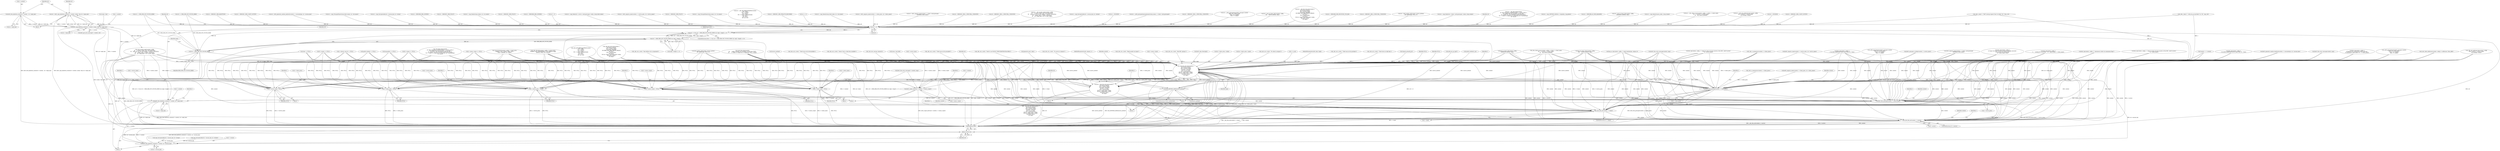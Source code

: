 digraph "0_heimdal_1a6a6e462dc2ac6111f9e02c6852ddec4849b887@API" {
"1000887" [label="(Call,ret = krb5_copy_keyblock_contents(r->context, &ckey->key, &r->reply_key))"];
"1000889" [label="(Call,krb5_copy_keyblock_contents(r->context, &ckey->key, &r->reply_key))"];
"1000879" [label="(Call,krb5_free_keyblock_contents(r->context,  &r->reply_key))"];
"1002491" [label="(Call,ret != 0)"];
"1002490" [label="(Call,ret != 0 && ret != HDB_ERR_NOT_FOUND_HERE && reply->length == 0)"];
"1002495" [label="(Call,ret != HDB_ERR_NOT_FOUND_HERE)"];
"1002494" [label="(Call,ret != HDB_ERR_NOT_FOUND_HERE && reply->length == 0)"];
"1002506" [label="(Call,_kdc_fast_mk_error(context, r,\n \t\t\t\t &error_method,\n \t\t\t\t r->armor_crypto,\n \t\t\t\t &req->req_body,\n \t\t\t\t ret, r->e_text,\n \t\t\t\t r->server_princ,\n\t\t\t\t &r->client_princ->name,\n\t\t\t\t &r->client_princ->realm,\n \t\t\t\t NULL, NULL,\n \t\t\t\t reply))"];
"1002504" [label="(Call,ret = _kdc_fast_mk_error(context, r,\n \t\t\t\t &error_method,\n \t\t\t\t r->armor_crypto,\n \t\t\t\t &req->req_body,\n \t\t\t\t ret, r->e_text,\n \t\t\t\t r->server_princ,\n\t\t\t\t &r->client_princ->name,\n\t\t\t\t &r->client_princ->realm,\n \t\t\t\t NULL, NULL,\n \t\t\t\t reply))"];
"1002686" [label="(Return,return ret;)"];
"1002563" [label="(Call,free_METHOD_DATA(&error_method))"];
"1002582" [label="(Call,krb5_free_principal(context, r->client_princ))"];
"1002611" [label="(Call,krb5_free_principal(context, r->server_princ))"];
"1002639" [label="(Call,_kdc_free_ent(context, r->client))"];
"1002648" [label="(Call,_kdc_free_ent(context, r->server))"];
"1002587" [label="(Call,r->client_princ = NULL)"];
"1002601" [label="(Call,r->client_name = NULL)"];
"1002616" [label="(Call,r->server_princ = NULL)"];
"1002630" [label="(Call,r->server_name = NULL)"];
"1002658" [label="(Call,krb5_crypto_destroy(r->context, r->armor_crypto))"];
"1002670" [label="(Call,krb5_free_keyblock_contents(r->context, &r->reply_key))"];
"1002678" [label="(Call,krb5_free_keyblock_contents(r->context, &r->session_key))"];
"1002665" [label="(Call,r->armor_crypto = NULL)"];
"1002601" [label="(Call,r->client_name = NULL)"];
"1000883" [label="(Call,&r->reply_key)"];
"1002509" [label="(Call,&error_method)"];
"1002591" [label="(Identifier,NULL)"];
"1000778" [label="(Call,ret = krb5_padata_add(context, &error_method,\n\t\t\t\t  pat[n].type, NULL, 0))"];
"1002589" [label="(Identifier,r)"];
"1001187" [label="(Call,_kdc_set_e_text(r, \"Ticket may not be forwardable\"))"];
"1002491" [label="(Call,ret != 0)"];
"1000889" [label="(Call,krb5_copy_keyblock_contents(r->context, &ckey->key, &r->reply_key))"];
"1001028" [label="(Call,ret = copy_Realm(&r->client->entry.principal->realm, &rep.crealm))"];
"1000902" [label="(Identifier,ret)"];
"1002492" [label="(Identifier,ret)"];
"1000572" [label="(Call,ret = _kdc_find_etype(context,\n\t\t\t  krb5_principal_is_krbtgt(context, r->server_princ) ?\n\t\t\t  config->tgt_use_strongest_session_key :\n\t\t\t  config->svc_use_strongest_session_key, FALSE,\n\t\t\t  r->client, b->etype.val, b->etype.len, &r->sessionetype,\n\t\t\t  NULL))"];
"1002490" [label="(Call,ret != 0 && ret != HDB_ERR_NOT_FOUND_HERE && reply->length == 0)"];
"1000879" [label="(Call,krb5_free_keyblock_contents(r->context,  &r->reply_key))"];
"1000258" [label="(Call,krb5_unparse_name(context, r->server_princ, &r->server_name))"];
"1002274" [label="(Call,ret = copy_METHOD_DATA(&r->outpadata, rep.padata))"];
"1002687" [label="(Identifier,ret)"];
"1001295" [label="(Call,ret = KRB5KRB_AP_ERR_BADADDR)"];
"1000875" [label="(Call,_kdc_set_e_text(r, \"Doesn't have a client key available\"))"];
"1002506" [label="(Call,_kdc_fast_mk_error(context, r,\n \t\t\t\t &error_method,\n \t\t\t\t r->armor_crypto,\n \t\t\t\t &req->req_body,\n \t\t\t\t ret, r->e_text,\n \t\t\t\t r->server_princ,\n\t\t\t\t &r->client_princ->name,\n\t\t\t\t &r->client_princ->realm,\n \t\t\t\t NULL, NULL,\n \t\t\t\t reply))"];
"1000192" [label="(Call,_kdc_fast_unwrap_request(r))"];
"1000239" [label="(Call,_krb5_principalname2krb5_principal (context,\n\t\t\t\t\t\t  &r->server_princ,\n\t\t\t\t\t\t  *(b->sname),\n\t\t\t\t\t\t  b->realm))"];
"1002620" [label="(Identifier,NULL)"];
"1002667" [label="(Identifier,r)"];
"1000880" [label="(Call,r->context)"];
"1002541" [label="(Identifier,ret)"];
"1000831" [label="(Call,ret = get_pa_etype_info(context, config,\n\t\t\t\t\t&error_method, ckey))"];
"1000427" [label="(Call,krb5_unparse_name(context, r->client->entry.principal,\n\t\t\t\t&fixed_client_name))"];
"1002514" [label="(Call,&req->req_body)"];
"1002639" [label="(Call,_kdc_free_ent(context, r->client))"];
"1001018" [label="(Call,ret = copy_Realm(&anon_realm, &rep.crealm))"];
"1002630" [label="(Call,r->server_name = NULL)"];
"1000610" [label="(Call,kdc_log(context, config, 0,\n\t\t\"Client (%s) from %s has no common enctypes with KDC \"\n\t\t\"to use for the session key\",\n\t\tr->client_name, from))"];
"1002669" [label="(Identifier,NULL)"];
"1000920" [label="(Call,ret = _kdc_check_access(context, config, r->client, r->client_name,\n\t\t\t    r->server, r->server_name,\n\t\t\t    req, &error_method))"];
"1000943" [label="(Call,ret = _kdc_get_preferred_key(context, config,\n\t\t\t\t r->server, r->server_name,\n\t\t\t\t &setype, &skey))"];
"1001708" [label="(Call,ret = ENOMEM)"];
"1002594" [label="(Identifier,r)"];
"1002637" [label="(Identifier,r)"];
"1002494" [label="(Call,ret != HDB_ERR_NOT_FOUND_HERE && reply->length == 0)"];
"1002646" [label="(Identifier,r)"];
"1000455" [label="(Call,_kdc_fast_mk_error(context, r,\n\t\t\t\t &error_method,\n\t\t\t\t r->armor_crypto,\n\t\t\t\t &req->req_body,\n\t\t\t\t KRB5_KDC_ERR_WRONG_REALM,\n\t\t\t\t NULL,\n\t\t\t\t r->server_princ,\n\t\t\t\t NULL,\n\t\t\t\t &r->client->entry.principal->realm,\n\t\t\t\t NULL, NULL,\n\t\t\t\t reply))"];
"1000515" [label="(Call,_kdc_db_fetch(context, config, r->server_princ,\n\t\t\tHDB_F_GET_SERVER|HDB_F_GET_KRBTGT | flags,\n\t\t\tNULL, NULL, &r->server))"];
"1002522" [label="(Call,r->server_princ)"];
"1002498" [label="(Call,reply->length == 0)"];
"1000872" [label="(Call,ret = KRB5KDC_ERR_CLIENT_NOTYET)"];
"1000833" [label="(Call,get_pa_etype_info(context, config,\n\t\t\t\t\t&error_method, ckey))"];
"1001231" [label="(Call,_kdc_set_e_text(r, \"Ticket may not be proxiable\"))"];
"1002582" [label="(Call,krb5_free_principal(context, r->client_princ))"];
"1002640" [label="(Identifier,context)"];
"1000990" [label="(Call,ret = KRB5KDC_ERR_BADOPTION)"];
"1002518" [label="(Identifier,ret)"];
"1000868" [label="(Call,ckey == NULL)"];
"1000893" [label="(Call,&ckey->key)"];
"1000922" [label="(Call,_kdc_check_access(context, config, r->client, r->client_name,\n\t\t\t    r->server, r->server_name,\n\t\t\t    req, &error_method))"];
"1002216" [label="(Call,ret = KRB5KDC_ERR_CLIENT_NOTYET)"];
"1001698" [label="(Call,r->ek.last_req.val == NULL)"];
"1000344" [label="(Call,_kdc_is_anonymous(context, r->client_princ))"];
"1000863" [label="(Call,_kdc_set_e_text(r, \"Need to use PA-ENC-TIMESTAMP/PA-PK-AS-REQ\"))"];
"1000844" [label="(Call,get_pa_etype_info2(context, config,\n\t\t\t\t     &error_method, ckey))"];
"1002292" [label="(Call,generate_pac(r, skey))"];
"1002190" [label="(Call,ret = krb5_generate_random_keyblock(context, r->sessionetype, &r->session_key))"];
"1002139" [label="(Call,ret = copy_PrincipalName(&rep.ticket.sname, &r->ek.sname))"];
"1002610" [label="(Block,)"];
"1002563" [label="(Call,free_METHOD_DATA(&error_method))"];
"1002220" [label="(Call,ret = copy_EncryptionKey(&r->session_key, &r->et.key))"];
"1000312" [label="(Call,krb5_unparse_name(context, r->client_princ, &r->client_name))"];
"1000284" [label="(Call,ret = KRB5KRB_ERR_GENERIC)"];
"1001234" [label="(Call,ret = KRB5KDC_ERR_POLICY)"];
"1002605" [label="(Identifier,NULL)"];
"1000945" [label="(Call,_kdc_get_preferred_key(context, config,\n\t\t\t\t r->server, r->server_name,\n\t\t\t\t &setype, &skey))"];
"1002665" [label="(Call,r->armor_crypto = NULL)"];
"1001315" [label="(Call,ret = copy_Realm(&rep.crealm, &r->et.crealm))"];
"1002344" [label="(Call,log_as_req(context, config, r->reply_key.keytype, setype, b))"];
"1000232" [label="(Call,_kdc_set_e_text(r, \"No server in request\"))"];
"1002635" [label="(ControlStructure,if (r->client))"];
"1001190" [label="(Call,ret = KRB5KDC_ERR_POLICY)"];
"1002616" [label="(Call,r->server_princ = NULL)"];
"1000745" [label="(Block,)"];
"1000229" [label="(Call,ret = KRB5KRB_ERR_GENERIC)"];
"1000652" [label="(Call,pat[n].validate == NULL)"];
"1001008" [label="(Call,_kdc_is_anonymous(context, r->client_princ))"];
"1000711" [label="(Call,ret != 0)"];
"1002659" [label="(Call,r->context)"];
"1001072" [label="(Call,ret = copy_Realm(&r->server->entry.principal->realm, &rep.ticket.realm))"];
"1000324" [label="(Call,kdc_log(context, config, 0,\n\t\t\"AS-REQ malformed client name from %s\", from))"];
"1002192" [label="(Call,krb5_generate_random_keyblock(context, r->sessionetype, &r->session_key))"];
"1000126" [label="(MethodParameterIn,kdc_request_t r)"];
"1002507" [label="(Identifier,context)"];
"1002671" [label="(Call,r->context)"];
"1000662" [label="(Call,r->armor_crypto == NULL)"];
"1002222" [label="(Call,copy_EncryptionKey(&r->session_key, &r->et.key))"];
"1002670" [label="(Call,krb5_free_keyblock_contents(r->context, &r->reply_key))"];
"1000256" [label="(Call,ret = krb5_unparse_name(context, r->server_princ, &r->server_name))"];
"1002543" [label="(JumpTarget,out2:)"];
"1002596" [label="(Block,)"];
"1002634" [label="(Identifier,NULL)"];
"1002583" [label="(Identifier,context)"];
"1001278" [label="(Call,ret = KRB5KDC_ERR_POLICY)"];
"1002631" [label="(Call,r->server_name)"];
"1002238" [label="(Call,copy_EncryptionKey(&r->session_key, &r->ek.key))"];
"1001299" [label="(Call,ret = copy_PrincipalName(&rep.cname, &r->et.cname))"];
"1002482" [label="(Call,_kdc_set_e_text(r, \"Reply packet too large\"))"];
"1002319" [label="(Call,ret = _kdc_add_KRB5SignedPath(context,\n\t\t\t\t  config,\n\t\t\t\t  r->server,\n\t\t\t\t  setype,\n\t\t\t\t  r->client->entry.principal,\n\t\t\t\t  NULL,\n\t\t\t\t  NULL,\n\t\t\t\t  &r->et))"];
"1002625" [label="(Block,)"];
"1000565" [label="(Call,krb5_free_error_message(context, msg))"];
"1002511" [label="(Call,r->armor_crypto)"];
"1000993" [label="(Call,_kdc_set_e_text(r, \"Bad KDC options\"))"];
"1002608" [label="(Identifier,r)"];
"1000537" [label="(Call,kdc_log(context, config, 5, \"target %s does not have secrets at this KDC, need to proxy\",\n\t\tr->server_name))"];
"1000860" [label="(Call,ret = KRB5KDC_ERR_PREAUTH_REQUIRED)"];
"1002584" [label="(Call,r->client_princ)"];
"1002680" [label="(Identifier,r)"];
"1002564" [label="(Call,&error_method)"];
"1002617" [label="(Call,r->server_princ)"];
"1000253" [label="(Call,ret == 0)"];
"1002581" [label="(Block,)"];
"1000270" [label="(Call,kdc_log(context, config, 0,\n\t\t\"AS-REQ malformed server name from %s\", from))"];
"1000888" [label="(Identifier,ret)"];
"1000223" [label="(Call,b->sname == NULL)"];
"1002405" [label="(Call,krb5_free_error_message(r->context, msg))"];
"1002504" [label="(Call,ret = _kdc_fast_mk_error(context, r,\n \t\t\t\t &error_method,\n \t\t\t\t r->armor_crypto,\n \t\t\t\t &req->req_body,\n \t\t\t\t ret, r->e_text,\n \t\t\t\t r->server_princ,\n\t\t\t\t &r->client_princ->name,\n\t\t\t\t &r->client_princ->realm,\n \t\t\t\t NULL, NULL,\n \t\t\t\t reply))"];
"1002477" [label="(Call,krb5_data_free(reply))"];
"1000383" [label="(Call,_kdc_db_fetch(context, config, r->client_princ,\n\t\t\tHDB_F_GET_CLIENT | flags, NULL,\n\t\t\t&r->clientdb, &r->client))"];
"1002531" [label="(Call,&r->client_princ->realm)"];
"1002121" [label="(Call,ret = copy_Realm(&rep.ticket.realm, &r->ek.srealm))"];
"1002321" [label="(Call,_kdc_add_KRB5SignedPath(context,\n\t\t\t\t  config,\n\t\t\t\t  r->server,\n\t\t\t\t  setype,\n\t\t\t\t  r->client->entry.principal,\n\t\t\t\t  NULL,\n\t\t\t\t  NULL,\n\t\t\t\t  &r->et))"];
"1000310" [label="(Call,ret = krb5_unparse_name(context, r->client_princ, &r->client_name))"];
"1000577" [label="(Call,krb5_principal_is_krbtgt(context, r->server_princ))"];
"1000197" [label="(Call,_kdc_r_log(r, 0, \"FAST unwrap request from %s failed: %d\", from, ret))"];
"1000425" [label="(Call,ret = krb5_unparse_name(context, r->client->entry.principal,\n\t\t\t\t&fixed_client_name))"];
"1002505" [label="(Identifier,ret)"];
"1002525" [label="(Call,&r->client_princ->name)"];
"1000287" [label="(Call,_kdc_set_e_text(r, \"No client in request\"))"];
"1002519" [label="(Call,r->e_text)"];
"1000780" [label="(Call,krb5_padata_add(context, &error_method,\n\t\t\t\t  pat[n].type, NULL, 0))"];
"1002394" [label="(Call,krb5_get_error_message(r->context, ret))"];
"1000509" [label="(Call,ret = KRB5KDC_ERR_C_PRINCIPAL_UNKNOWN)"];
"1000360" [label="(Call,ret = KRB5KDC_ERR_C_PRINCIPAL_UNKNOWN)"];
"1000127" [label="(MethodParameterIn,krb5_data *reply)"];
"1000796" [label="(Call,_kdc_find_etype(context,\n\t\t\t      config->preauth_use_strongest_session_key, TRUE,\n\t\t\t      r->client, b->etype.val, b->etype.len, NULL, &ckey))"];
"1002496" [label="(Identifier,ret)"];
"1000506" [label="(Call,krb5_free_error_message(context, msg))"];
"1002650" [label="(Call,r->server)"];
"1002657" [label="(Block,)"];
"1001275" [label="(Call,_kdc_set_e_text(r, \"Ticket may not be postdate\"))"];
"1002644" [label="(ControlStructure,if (r->server))"];
"1002618" [label="(Identifier,r)"];
"1000533" [label="(Call,ret == HDB_ERR_NOT_FOUND_HERE)"];
"1002213" [label="(Call,_kdc_set_e_text(r, \"Client have no reply key\"))"];
"1002411" [label="(Call,ret = _kdc_encode_reply(context, config,\n\t\t\t    r->armor_crypto, req->req_body.nonce,\n\t\t\t    &rep, &r->et, &r->ek, setype, r->server->entry.kvno,\n\t\t\t    &skey->key, r->client->entry.kvno,\n\t\t\t    &r->reply_key, 0, &r->e_text, reply))"];
"1000369" [label="(Call,kdc_log(context, config, 0,\n\t\t\"Request for a anonymous ticket with non \"\n\t\t\"anonymous client name: %s\", r->client_name))"];
"1000294" [label="(Call,_krb5_principalname2krb5_principal (context,\n\t\t\t\t\t\t  &r->client_princ,\n\t\t\t\t\t\t  *(b->cname),\n\t\t\t\t\t\t  b->realm))"];
"1002495" [label="(Call,ret != HDB_ERR_NOT_FOUND_HERE)"];
"1002613" [label="(Call,r->server_princ)"];
"1000855" [label="(Call,require_preauth_p(r))"];
"1002538" [label="(Identifier,NULL)"];
"1002236" [label="(Call,ret = copy_EncryptionKey(&r->session_key, &r->ek.key))"];
"1002641" [label="(Call,r->client)"];
"1002658" [label="(Call,krb5_crypto_destroy(r->context, r->armor_crypto))"];
"1002682" [label="(Call,&r->session_key)"];
"1002270" [label="(Call,ret = ENOMEM)"];
"1002503" [label="(Block,)"];
"1001284" [label="(Call,_kdc_check_addresses(context, config, b->addresses, from_addr))"];
"1001048" [label="(Call,ret = _krb5_principal2principalname(&rep.cname, r->client->entry.principal))"];
"1002399" [label="(Call,_kdc_r_log(r, 0, \"add_enc_pa_rep failed: %s: %d\", msg, ret))"];
"1002539" [label="(Identifier,reply)"];
"1002674" [label="(Call,&r->reply_key)"];
"1002587" [label="(Call,r->client_princ = NULL)"];
"1002500" [label="(Identifier,reply)"];
"1002602" [label="(Call,r->client_name)"];
"1002537" [label="(Identifier,NULL)"];
"1000675" [label="(Call,kdc_log(context, config, 5,\n\t\t    \"Looking for %s pa-data -- %s\", pat[n].name, r->client_name))"];
"1002559" [label="(ControlStructure,if (error_method.len))"];
"1002489" [label="(ControlStructure,if(ret != 0 && ret != HDB_ERR_NOT_FOUND_HERE && reply->length == 0))"];
"1002493" [label="(Literal,0)"];
"1000355" [label="(Call,kdc_log(context, config, 0, \"Anonymous ticket w/o anonymous flag\"))"];
"1002648" [label="(Call,_kdc_free_ent(context, r->server))"];
"1000377" [label="(Call,ret = KRB5KDC_ERR_C_PRINCIPAL_UNKNOWN)"];
"1000406" [label="(Call,kdc_log(context, config, 5, \"client %s does not have secrets at this KDC, need to proxy\",\n\t\tr->client_name))"];
"1000131" [label="(Block,)"];
"1000133" [label="(Call,context = r->context)"];
"1002497" [label="(Identifier,HDB_ERR_NOT_FOUND_HERE)"];
"1002666" [label="(Call,r->armor_crypto)"];
"1002588" [label="(Call,r->client_princ)"];
"1002662" [label="(Call,r->armor_crypto)"];
"1002413" [label="(Call,_kdc_encode_reply(context, config,\n\t\t\t    r->armor_crypto, req->req_body.nonce,\n\t\t\t    &rep, &r->et, &r->ek, setype, r->server->entry.kvno,\n\t\t\t    &skey->key, r->client->entry.kvno,\n\t\t\t    &r->reply_key, 0, &r->e_text, reply))"];
"1000574" [label="(Call,_kdc_find_etype(context,\n\t\t\t  krb5_principal_is_krbtgt(context, r->server_princ) ?\n\t\t\t  config->tgt_use_strongest_session_key :\n\t\t\t  config->svc_use_strongest_session_key, FALSE,\n\t\t\t  r->client, b->etype.val, b->etype.len, &r->sessionetype,\n\t\t\t  NULL))"];
"1002686" [label="(Return,return ret;)"];
"1000292" [label="(Call,ret = _krb5_principalname2krb5_principal (context,\n\t\t\t\t\t\t  &r->client_princ,\n\t\t\t\t\t\t  *(b->cname),\n\t\t\t\t\t\t  b->realm))"];
"1002569" [label="(Identifier,r)"];
"1000897" [label="(Call,&r->reply_key)"];
"1002678" [label="(Call,krb5_free_keyblock_contents(r->context, &r->session_key))"];
"1002623" [label="(Identifier,r)"];
"1002611" [label="(Call,krb5_free_principal(context, r->server_princ))"];
"1002649" [label="(Identifier,context)"];
"1002386" [label="(Call,add_enc_pa_rep(r))"];
"1000707" [label="(Call,pat[n].validate(r, pa))"];
"1000842" [label="(Call,ret = get_pa_etype_info2(context, config,\n\t\t\t\t     &error_method, ckey))"];
"1000453" [label="(Call,ret = _kdc_fast_mk_error(context, r,\n\t\t\t\t &error_method,\n\t\t\t\t r->armor_crypto,\n\t\t\t\t &req->req_body,\n\t\t\t\t KRB5_KDC_ERR_WRONG_REALM,\n\t\t\t\t NULL,\n\t\t\t\t r->server_princ,\n\t\t\t\t NULL,\n\t\t\t\t &r->client->entry.principal->realm,\n\t\t\t\t NULL, NULL,\n\t\t\t\t reply))"];
"1002508" [label="(Identifier,r)"];
"1002679" [label="(Call,r->context)"];
"1002688" [label="(MethodReturn,RET)"];
"1000278" [label="(Call,b->cname == NULL)"];
"1000890" [label="(Call,r->context)"];
"1002479" [label="(Call,ret = KRB5KRB_ERR_RESPONSE_TOO_BIG)"];
"1001292" [label="(Call,_kdc_set_e_text(r, \"Bad address list in requested\"))"];
"1002655" [label="(Identifier,r)"];
"1000402" [label="(Call,ret == HDB_ERR_NOT_FOUND_HERE)"];
"1000568" [label="(Call,ret = KRB5KDC_ERR_S_PRINCIPAL_UNKNOWN)"];
"1002264" [label="(Call,rep.padata == NULL)"];
"1002612" [label="(Identifier,context)"];
"1000887" [label="(Call,ret = krb5_copy_keyblock_contents(r->context, &ckey->key, &r->reply_key))"];
"1002672" [label="(Identifier,r)"];
"1000887" -> "1000745"  [label="AST: "];
"1000887" -> "1000889"  [label="CFG: "];
"1000888" -> "1000887"  [label="AST: "];
"1000889" -> "1000887"  [label="AST: "];
"1000902" -> "1000887"  [label="CFG: "];
"1000887" -> "1002688"  [label="DDG: krb5_copy_keyblock_contents(r->context, &ckey->key, &r->reply_key)"];
"1000889" -> "1000887"  [label="DDG: r->context"];
"1000889" -> "1000887"  [label="DDG: &ckey->key"];
"1000889" -> "1000887"  [label="DDG: &r->reply_key"];
"1000887" -> "1002491"  [label="DDG: ret"];
"1000889" -> "1000897"  [label="CFG: "];
"1000890" -> "1000889"  [label="AST: "];
"1000893" -> "1000889"  [label="AST: "];
"1000897" -> "1000889"  [label="AST: "];
"1000889" -> "1002688"  [label="DDG: &ckey->key"];
"1000879" -> "1000889"  [label="DDG: r->context"];
"1000879" -> "1000889"  [label="DDG: &r->reply_key"];
"1000889" -> "1002394"  [label="DDG: r->context"];
"1000889" -> "1002413"  [label="DDG: &r->reply_key"];
"1000889" -> "1002658"  [label="DDG: r->context"];
"1000889" -> "1002670"  [label="DDG: r->context"];
"1000889" -> "1002670"  [label="DDG: &r->reply_key"];
"1000879" -> "1000745"  [label="AST: "];
"1000879" -> "1000883"  [label="CFG: "];
"1000880" -> "1000879"  [label="AST: "];
"1000883" -> "1000879"  [label="AST: "];
"1000888" -> "1000879"  [label="CFG: "];
"1000879" -> "1002688"  [label="DDG: krb5_free_keyblock_contents(r->context,  &r->reply_key)"];
"1002491" -> "1002490"  [label="AST: "];
"1002491" -> "1002493"  [label="CFG: "];
"1002492" -> "1002491"  [label="AST: "];
"1002493" -> "1002491"  [label="AST: "];
"1002496" -> "1002491"  [label="CFG: "];
"1002490" -> "1002491"  [label="CFG: "];
"1002491" -> "1002688"  [label="DDG: ret"];
"1002491" -> "1002490"  [label="DDG: ret"];
"1002491" -> "1002490"  [label="DDG: 0"];
"1000842" -> "1002491"  [label="DDG: ret"];
"1000711" -> "1002491"  [label="DDG: ret"];
"1000292" -> "1002491"  [label="DDG: ret"];
"1000872" -> "1002491"  [label="DDG: ret"];
"1000831" -> "1002491"  [label="DDG: ret"];
"1000533" -> "1002491"  [label="DDG: ret"];
"1000377" -> "1002491"  [label="DDG: ret"];
"1000256" -> "1002491"  [label="DDG: ret"];
"1000509" -> "1002491"  [label="DDG: ret"];
"1000778" -> "1002491"  [label="DDG: ret"];
"1000860" -> "1002491"  [label="DDG: ret"];
"1000197" -> "1002491"  [label="DDG: ret"];
"1002121" -> "1002491"  [label="DDG: ret"];
"1001048" -> "1002491"  [label="DDG: ret"];
"1000284" -> "1002491"  [label="DDG: ret"];
"1000360" -> "1002491"  [label="DDG: ret"];
"1000568" -> "1002491"  [label="DDG: ret"];
"1001708" -> "1002491"  [label="DDG: ret"];
"1002274" -> "1002491"  [label="DDG: ret"];
"1000920" -> "1002491"  [label="DDG: ret"];
"1001295" -> "1002491"  [label="DDG: ret"];
"1000310" -> "1002491"  [label="DDG: ret"];
"1000990" -> "1002491"  [label="DDG: ret"];
"1000253" -> "1002491"  [label="DDG: ret"];
"1002216" -> "1002491"  [label="DDG: ret"];
"1001072" -> "1002491"  [label="DDG: ret"];
"1001315" -> "1002491"  [label="DDG: ret"];
"1001190" -> "1002491"  [label="DDG: ret"];
"1002220" -> "1002491"  [label="DDG: ret"];
"1002190" -> "1002491"  [label="DDG: ret"];
"1000425" -> "1002491"  [label="DDG: ret"];
"1001299" -> "1002491"  [label="DDG: ret"];
"1000402" -> "1002491"  [label="DDG: ret"];
"1001018" -> "1002491"  [label="DDG: ret"];
"1002319" -> "1002491"  [label="DDG: ret"];
"1002139" -> "1002491"  [label="DDG: ret"];
"1000943" -> "1002491"  [label="DDG: ret"];
"1002270" -> "1002491"  [label="DDG: ret"];
"1002479" -> "1002491"  [label="DDG: ret"];
"1002399" -> "1002491"  [label="DDG: ret"];
"1001234" -> "1002491"  [label="DDG: ret"];
"1001278" -> "1002491"  [label="DDG: ret"];
"1000229" -> "1002491"  [label="DDG: ret"];
"1001028" -> "1002491"  [label="DDG: ret"];
"1000572" -> "1002491"  [label="DDG: ret"];
"1002236" -> "1002491"  [label="DDG: ret"];
"1002411" -> "1002491"  [label="DDG: ret"];
"1000453" -> "1002491"  [label="DDG: ret"];
"1002491" -> "1002495"  [label="DDG: ret"];
"1002491" -> "1002506"  [label="DDG: ret"];
"1002491" -> "1002686"  [label="DDG: ret"];
"1002490" -> "1002489"  [label="AST: "];
"1002490" -> "1002494"  [label="CFG: "];
"1002494" -> "1002490"  [label="AST: "];
"1002505" -> "1002490"  [label="CFG: "];
"1002543" -> "1002490"  [label="CFG: "];
"1002490" -> "1002688"  [label="DDG: ret != 0 && ret != HDB_ERR_NOT_FOUND_HERE && reply->length == 0"];
"1002490" -> "1002688"  [label="DDG: ret != HDB_ERR_NOT_FOUND_HERE && reply->length == 0"];
"1002490" -> "1002688"  [label="DDG: ret != 0"];
"1002494" -> "1002490"  [label="DDG: ret != HDB_ERR_NOT_FOUND_HERE"];
"1002494" -> "1002490"  [label="DDG: reply->length == 0"];
"1002495" -> "1002494"  [label="AST: "];
"1002495" -> "1002497"  [label="CFG: "];
"1002496" -> "1002495"  [label="AST: "];
"1002497" -> "1002495"  [label="AST: "];
"1002500" -> "1002495"  [label="CFG: "];
"1002494" -> "1002495"  [label="CFG: "];
"1002495" -> "1002688"  [label="DDG: ret"];
"1002495" -> "1002688"  [label="DDG: HDB_ERR_NOT_FOUND_HERE"];
"1002495" -> "1002494"  [label="DDG: ret"];
"1002495" -> "1002494"  [label="DDG: HDB_ERR_NOT_FOUND_HERE"];
"1000402" -> "1002495"  [label="DDG: HDB_ERR_NOT_FOUND_HERE"];
"1000533" -> "1002495"  [label="DDG: HDB_ERR_NOT_FOUND_HERE"];
"1002495" -> "1002506"  [label="DDG: ret"];
"1002495" -> "1002686"  [label="DDG: ret"];
"1002494" -> "1002498"  [label="CFG: "];
"1002498" -> "1002494"  [label="AST: "];
"1002494" -> "1002688"  [label="DDG: ret != HDB_ERR_NOT_FOUND_HERE"];
"1002494" -> "1002688"  [label="DDG: reply->length == 0"];
"1002498" -> "1002494"  [label="DDG: reply->length"];
"1002498" -> "1002494"  [label="DDG: 0"];
"1002506" -> "1002504"  [label="AST: "];
"1002506" -> "1002539"  [label="CFG: "];
"1002507" -> "1002506"  [label="AST: "];
"1002508" -> "1002506"  [label="AST: "];
"1002509" -> "1002506"  [label="AST: "];
"1002511" -> "1002506"  [label="AST: "];
"1002514" -> "1002506"  [label="AST: "];
"1002518" -> "1002506"  [label="AST: "];
"1002519" -> "1002506"  [label="AST: "];
"1002522" -> "1002506"  [label="AST: "];
"1002525" -> "1002506"  [label="AST: "];
"1002531" -> "1002506"  [label="AST: "];
"1002537" -> "1002506"  [label="AST: "];
"1002538" -> "1002506"  [label="AST: "];
"1002539" -> "1002506"  [label="AST: "];
"1002504" -> "1002506"  [label="CFG: "];
"1002506" -> "1002688"  [label="DDG: r->e_text"];
"1002506" -> "1002688"  [label="DDG: reply"];
"1002506" -> "1002688"  [label="DDG: r->armor_crypto"];
"1002506" -> "1002688"  [label="DDG: r"];
"1002506" -> "1002688"  [label="DDG: &error_method"];
"1002506" -> "1002688"  [label="DDG: NULL"];
"1002506" -> "1002688"  [label="DDG: &req->req_body"];
"1002506" -> "1002688"  [label="DDG: context"];
"1002506" -> "1002688"  [label="DDG: r->server_princ"];
"1002506" -> "1002688"  [label="DDG: &r->client_princ->realm"];
"1002506" -> "1002688"  [label="DDG: &r->client_princ->name"];
"1002506" -> "1002504"  [label="DDG: reply"];
"1002506" -> "1002504"  [label="DDG: &req->req_body"];
"1002506" -> "1002504"  [label="DDG: r->server_princ"];
"1002506" -> "1002504"  [label="DDG: ret"];
"1002506" -> "1002504"  [label="DDG: r->e_text"];
"1002506" -> "1002504"  [label="DDG: context"];
"1002506" -> "1002504"  [label="DDG: &r->client_princ->name"];
"1002506" -> "1002504"  [label="DDG: NULL"];
"1002506" -> "1002504"  [label="DDG: &r->client_princ->realm"];
"1002506" -> "1002504"  [label="DDG: &error_method"];
"1002506" -> "1002504"  [label="DDG: r->armor_crypto"];
"1002506" -> "1002504"  [label="DDG: r"];
"1000427" -> "1002506"  [label="DDG: context"];
"1000675" -> "1002506"  [label="DDG: context"];
"1000833" -> "1002506"  [label="DDG: context"];
"1000833" -> "1002506"  [label="DDG: &error_method"];
"1000780" -> "1002506"  [label="DDG: context"];
"1000780" -> "1002506"  [label="DDG: &error_method"];
"1000780" -> "1002506"  [label="DDG: NULL"];
"1000369" -> "1002506"  [label="DDG: context"];
"1000506" -> "1002506"  [label="DDG: context"];
"1000565" -> "1002506"  [label="DDG: context"];
"1001008" -> "1002506"  [label="DDG: context"];
"1001284" -> "1002506"  [label="DDG: context"];
"1000922" -> "1002506"  [label="DDG: context"];
"1000922" -> "1002506"  [label="DDG: &error_method"];
"1000294" -> "1002506"  [label="DDG: context"];
"1000324" -> "1002506"  [label="DDG: context"];
"1002192" -> "1002506"  [label="DDG: context"];
"1000455" -> "1002506"  [label="DDG: context"];
"1000455" -> "1002506"  [label="DDG: r"];
"1000455" -> "1002506"  [label="DDG: &error_method"];
"1000455" -> "1002506"  [label="DDG: r->armor_crypto"];
"1000455" -> "1002506"  [label="DDG: &req->req_body"];
"1000455" -> "1002506"  [label="DDG: r->server_princ"];
"1000455" -> "1002506"  [label="DDG: NULL"];
"1000455" -> "1002506"  [label="DDG: reply"];
"1000796" -> "1002506"  [label="DDG: context"];
"1000796" -> "1002506"  [label="DDG: NULL"];
"1000355" -> "1002506"  [label="DDG: context"];
"1002344" -> "1002506"  [label="DDG: context"];
"1000406" -> "1002506"  [label="DDG: context"];
"1000945" -> "1002506"  [label="DDG: context"];
"1000610" -> "1002506"  [label="DDG: context"];
"1000133" -> "1002506"  [label="DDG: context"];
"1000537" -> "1002506"  [label="DDG: context"];
"1000844" -> "1002506"  [label="DDG: context"];
"1000844" -> "1002506"  [label="DDG: &error_method"];
"1002413" -> "1002506"  [label="DDG: context"];
"1002413" -> "1002506"  [label="DDG: r->armor_crypto"];
"1002413" -> "1002506"  [label="DDG: &r->e_text"];
"1002413" -> "1002506"  [label="DDG: reply"];
"1000270" -> "1002506"  [label="DDG: context"];
"1002321" -> "1002506"  [label="DDG: context"];
"1002321" -> "1002506"  [label="DDG: NULL"];
"1001231" -> "1002506"  [label="DDG: r"];
"1001187" -> "1002506"  [label="DDG: r"];
"1002386" -> "1002506"  [label="DDG: r"];
"1000707" -> "1002506"  [label="DDG: r"];
"1002213" -> "1002506"  [label="DDG: r"];
"1000863" -> "1002506"  [label="DDG: r"];
"1001275" -> "1002506"  [label="DDG: r"];
"1000875" -> "1002506"  [label="DDG: r"];
"1002292" -> "1002506"  [label="DDG: r"];
"1000855" -> "1002506"  [label="DDG: r"];
"1000197" -> "1002506"  [label="DDG: r"];
"1002482" -> "1002506"  [label="DDG: r"];
"1000232" -> "1002506"  [label="DDG: r"];
"1002399" -> "1002506"  [label="DDG: r"];
"1000192" -> "1002506"  [label="DDG: r"];
"1000993" -> "1002506"  [label="DDG: r"];
"1000287" -> "1002506"  [label="DDG: r"];
"1001292" -> "1002506"  [label="DDG: r"];
"1000126" -> "1002506"  [label="DDG: r"];
"1000662" -> "1002506"  [label="DDG: r->armor_crypto"];
"1000662" -> "1002506"  [label="DDG: NULL"];
"1000577" -> "1002506"  [label="DDG: r->server_princ"];
"1000258" -> "1002506"  [label="DDG: r->server_princ"];
"1000515" -> "1002506"  [label="DDG: r->server_princ"];
"1000515" -> "1002506"  [label="DDG: NULL"];
"1000239" -> "1002506"  [label="DDG: &r->server_princ"];
"1000278" -> "1002506"  [label="DDG: NULL"];
"1001698" -> "1002506"  [label="DDG: NULL"];
"1000223" -> "1002506"  [label="DDG: NULL"];
"1000383" -> "1002506"  [label="DDG: NULL"];
"1000868" -> "1002506"  [label="DDG: NULL"];
"1000652" -> "1002506"  [label="DDG: NULL"];
"1002264" -> "1002506"  [label="DDG: NULL"];
"1000574" -> "1002506"  [label="DDG: NULL"];
"1002477" -> "1002506"  [label="DDG: reply"];
"1000127" -> "1002506"  [label="DDG: reply"];
"1002506" -> "1002563"  [label="DDG: &error_method"];
"1002506" -> "1002582"  [label="DDG: context"];
"1002506" -> "1002587"  [label="DDG: NULL"];
"1002506" -> "1002601"  [label="DDG: NULL"];
"1002506" -> "1002611"  [label="DDG: context"];
"1002506" -> "1002611"  [label="DDG: r->server_princ"];
"1002506" -> "1002616"  [label="DDG: NULL"];
"1002506" -> "1002630"  [label="DDG: NULL"];
"1002506" -> "1002639"  [label="DDG: context"];
"1002506" -> "1002648"  [label="DDG: context"];
"1002506" -> "1002658"  [label="DDG: r->armor_crypto"];
"1002506" -> "1002665"  [label="DDG: NULL"];
"1002504" -> "1002503"  [label="AST: "];
"1002505" -> "1002504"  [label="AST: "];
"1002541" -> "1002504"  [label="CFG: "];
"1002504" -> "1002688"  [label="DDG: ret"];
"1002504" -> "1002688"  [label="DDG: _kdc_fast_mk_error(context, r,\n \t\t\t\t &error_method,\n \t\t\t\t r->armor_crypto,\n \t\t\t\t &req->req_body,\n \t\t\t\t ret, r->e_text,\n \t\t\t\t r->server_princ,\n\t\t\t\t &r->client_princ->name,\n\t\t\t\t &r->client_princ->realm,\n \t\t\t\t NULL, NULL,\n \t\t\t\t reply)"];
"1002504" -> "1002686"  [label="DDG: ret"];
"1002686" -> "1000131"  [label="AST: "];
"1002686" -> "1002687"  [label="CFG: "];
"1002687" -> "1002686"  [label="AST: "];
"1002688" -> "1002686"  [label="CFG: "];
"1002686" -> "1002688"  [label="DDG: <RET>"];
"1002687" -> "1002686"  [label="DDG: ret"];
"1002563" -> "1002559"  [label="AST: "];
"1002563" -> "1002564"  [label="CFG: "];
"1002564" -> "1002563"  [label="AST: "];
"1002569" -> "1002563"  [label="CFG: "];
"1002563" -> "1002688"  [label="DDG: &error_method"];
"1002563" -> "1002688"  [label="DDG: free_METHOD_DATA(&error_method)"];
"1000922" -> "1002563"  [label="DDG: &error_method"];
"1000780" -> "1002563"  [label="DDG: &error_method"];
"1000833" -> "1002563"  [label="DDG: &error_method"];
"1000455" -> "1002563"  [label="DDG: &error_method"];
"1000844" -> "1002563"  [label="DDG: &error_method"];
"1002582" -> "1002581"  [label="AST: "];
"1002582" -> "1002584"  [label="CFG: "];
"1002583" -> "1002582"  [label="AST: "];
"1002584" -> "1002582"  [label="AST: "];
"1002589" -> "1002582"  [label="CFG: "];
"1002582" -> "1002688"  [label="DDG: krb5_free_principal(context, r->client_princ)"];
"1002582" -> "1002688"  [label="DDG: context"];
"1000427" -> "1002582"  [label="DDG: context"];
"1000675" -> "1002582"  [label="DDG: context"];
"1000833" -> "1002582"  [label="DDG: context"];
"1000780" -> "1002582"  [label="DDG: context"];
"1000369" -> "1002582"  [label="DDG: context"];
"1000506" -> "1002582"  [label="DDG: context"];
"1000565" -> "1002582"  [label="DDG: context"];
"1001008" -> "1002582"  [label="DDG: context"];
"1001008" -> "1002582"  [label="DDG: r->client_princ"];
"1001284" -> "1002582"  [label="DDG: context"];
"1000922" -> "1002582"  [label="DDG: context"];
"1000294" -> "1002582"  [label="DDG: context"];
"1000294" -> "1002582"  [label="DDG: &r->client_princ"];
"1000324" -> "1002582"  [label="DDG: context"];
"1002192" -> "1002582"  [label="DDG: context"];
"1000455" -> "1002582"  [label="DDG: context"];
"1000796" -> "1002582"  [label="DDG: context"];
"1000355" -> "1002582"  [label="DDG: context"];
"1002344" -> "1002582"  [label="DDG: context"];
"1000406" -> "1002582"  [label="DDG: context"];
"1000945" -> "1002582"  [label="DDG: context"];
"1000610" -> "1002582"  [label="DDG: context"];
"1000133" -> "1002582"  [label="DDG: context"];
"1000537" -> "1002582"  [label="DDG: context"];
"1000844" -> "1002582"  [label="DDG: context"];
"1002413" -> "1002582"  [label="DDG: context"];
"1000270" -> "1002582"  [label="DDG: context"];
"1002321" -> "1002582"  [label="DDG: context"];
"1000312" -> "1002582"  [label="DDG: r->client_princ"];
"1000383" -> "1002582"  [label="DDG: r->client_princ"];
"1000344" -> "1002582"  [label="DDG: r->client_princ"];
"1002582" -> "1002611"  [label="DDG: context"];
"1002582" -> "1002639"  [label="DDG: context"];
"1002582" -> "1002648"  [label="DDG: context"];
"1002611" -> "1002610"  [label="AST: "];
"1002611" -> "1002613"  [label="CFG: "];
"1002612" -> "1002611"  [label="AST: "];
"1002613" -> "1002611"  [label="AST: "];
"1002618" -> "1002611"  [label="CFG: "];
"1002611" -> "1002688"  [label="DDG: krb5_free_principal(context, r->server_princ)"];
"1002611" -> "1002688"  [label="DDG: context"];
"1000427" -> "1002611"  [label="DDG: context"];
"1000675" -> "1002611"  [label="DDG: context"];
"1000833" -> "1002611"  [label="DDG: context"];
"1000780" -> "1002611"  [label="DDG: context"];
"1000369" -> "1002611"  [label="DDG: context"];
"1000506" -> "1002611"  [label="DDG: context"];
"1000565" -> "1002611"  [label="DDG: context"];
"1001008" -> "1002611"  [label="DDG: context"];
"1001284" -> "1002611"  [label="DDG: context"];
"1000922" -> "1002611"  [label="DDG: context"];
"1000294" -> "1002611"  [label="DDG: context"];
"1000324" -> "1002611"  [label="DDG: context"];
"1002192" -> "1002611"  [label="DDG: context"];
"1000455" -> "1002611"  [label="DDG: context"];
"1000455" -> "1002611"  [label="DDG: r->server_princ"];
"1000355" -> "1002611"  [label="DDG: context"];
"1002344" -> "1002611"  [label="DDG: context"];
"1000406" -> "1002611"  [label="DDG: context"];
"1000945" -> "1002611"  [label="DDG: context"];
"1000610" -> "1002611"  [label="DDG: context"];
"1000133" -> "1002611"  [label="DDG: context"];
"1000537" -> "1002611"  [label="DDG: context"];
"1000844" -> "1002611"  [label="DDG: context"];
"1002413" -> "1002611"  [label="DDG: context"];
"1000270" -> "1002611"  [label="DDG: context"];
"1002321" -> "1002611"  [label="DDG: context"];
"1000796" -> "1002611"  [label="DDG: context"];
"1000577" -> "1002611"  [label="DDG: r->server_princ"];
"1000258" -> "1002611"  [label="DDG: r->server_princ"];
"1000515" -> "1002611"  [label="DDG: r->server_princ"];
"1000239" -> "1002611"  [label="DDG: &r->server_princ"];
"1002611" -> "1002639"  [label="DDG: context"];
"1002611" -> "1002648"  [label="DDG: context"];
"1002639" -> "1002635"  [label="AST: "];
"1002639" -> "1002641"  [label="CFG: "];
"1002640" -> "1002639"  [label="AST: "];
"1002641" -> "1002639"  [label="AST: "];
"1002646" -> "1002639"  [label="CFG: "];
"1002639" -> "1002688"  [label="DDG: _kdc_free_ent(context, r->client)"];
"1002639" -> "1002688"  [label="DDG: context"];
"1002639" -> "1002688"  [label="DDG: r->client"];
"1000427" -> "1002639"  [label="DDG: context"];
"1000675" -> "1002639"  [label="DDG: context"];
"1000833" -> "1002639"  [label="DDG: context"];
"1000780" -> "1002639"  [label="DDG: context"];
"1000369" -> "1002639"  [label="DDG: context"];
"1000506" -> "1002639"  [label="DDG: context"];
"1000565" -> "1002639"  [label="DDG: context"];
"1001008" -> "1002639"  [label="DDG: context"];
"1001284" -> "1002639"  [label="DDG: context"];
"1000922" -> "1002639"  [label="DDG: context"];
"1000922" -> "1002639"  [label="DDG: r->client"];
"1000294" -> "1002639"  [label="DDG: context"];
"1000324" -> "1002639"  [label="DDG: context"];
"1002192" -> "1002639"  [label="DDG: context"];
"1000455" -> "1002639"  [label="DDG: context"];
"1000355" -> "1002639"  [label="DDG: context"];
"1002344" -> "1002639"  [label="DDG: context"];
"1000406" -> "1002639"  [label="DDG: context"];
"1000945" -> "1002639"  [label="DDG: context"];
"1000610" -> "1002639"  [label="DDG: context"];
"1000133" -> "1002639"  [label="DDG: context"];
"1000537" -> "1002639"  [label="DDG: context"];
"1000844" -> "1002639"  [label="DDG: context"];
"1002413" -> "1002639"  [label="DDG: context"];
"1000270" -> "1002639"  [label="DDG: context"];
"1002321" -> "1002639"  [label="DDG: context"];
"1000796" -> "1002639"  [label="DDG: context"];
"1000796" -> "1002639"  [label="DDG: r->client"];
"1000383" -> "1002639"  [label="DDG: &r->client"];
"1000574" -> "1002639"  [label="DDG: r->client"];
"1002639" -> "1002648"  [label="DDG: context"];
"1002648" -> "1002644"  [label="AST: "];
"1002648" -> "1002650"  [label="CFG: "];
"1002649" -> "1002648"  [label="AST: "];
"1002650" -> "1002648"  [label="AST: "];
"1002655" -> "1002648"  [label="CFG: "];
"1002648" -> "1002688"  [label="DDG: _kdc_free_ent(context, r->server)"];
"1002648" -> "1002688"  [label="DDG: r->server"];
"1002648" -> "1002688"  [label="DDG: context"];
"1000427" -> "1002648"  [label="DDG: context"];
"1000675" -> "1002648"  [label="DDG: context"];
"1000833" -> "1002648"  [label="DDG: context"];
"1000780" -> "1002648"  [label="DDG: context"];
"1000369" -> "1002648"  [label="DDG: context"];
"1000506" -> "1002648"  [label="DDG: context"];
"1000565" -> "1002648"  [label="DDG: context"];
"1001008" -> "1002648"  [label="DDG: context"];
"1001284" -> "1002648"  [label="DDG: context"];
"1000922" -> "1002648"  [label="DDG: context"];
"1000922" -> "1002648"  [label="DDG: r->server"];
"1000294" -> "1002648"  [label="DDG: context"];
"1000324" -> "1002648"  [label="DDG: context"];
"1002192" -> "1002648"  [label="DDG: context"];
"1000455" -> "1002648"  [label="DDG: context"];
"1000355" -> "1002648"  [label="DDG: context"];
"1002344" -> "1002648"  [label="DDG: context"];
"1000406" -> "1002648"  [label="DDG: context"];
"1000945" -> "1002648"  [label="DDG: context"];
"1000945" -> "1002648"  [label="DDG: r->server"];
"1000610" -> "1002648"  [label="DDG: context"];
"1000133" -> "1002648"  [label="DDG: context"];
"1000537" -> "1002648"  [label="DDG: context"];
"1000844" -> "1002648"  [label="DDG: context"];
"1002413" -> "1002648"  [label="DDG: context"];
"1000270" -> "1002648"  [label="DDG: context"];
"1002321" -> "1002648"  [label="DDG: context"];
"1002321" -> "1002648"  [label="DDG: r->server"];
"1000796" -> "1002648"  [label="DDG: context"];
"1000515" -> "1002648"  [label="DDG: &r->server"];
"1002587" -> "1002581"  [label="AST: "];
"1002587" -> "1002591"  [label="CFG: "];
"1002588" -> "1002587"  [label="AST: "];
"1002591" -> "1002587"  [label="AST: "];
"1002594" -> "1002587"  [label="CFG: "];
"1002587" -> "1002688"  [label="DDG: NULL"];
"1002587" -> "1002688"  [label="DDG: r->client_princ"];
"1000278" -> "1002587"  [label="DDG: NULL"];
"1000455" -> "1002587"  [label="DDG: NULL"];
"1002321" -> "1002587"  [label="DDG: NULL"];
"1001698" -> "1002587"  [label="DDG: NULL"];
"1000515" -> "1002587"  [label="DDG: NULL"];
"1000780" -> "1002587"  [label="DDG: NULL"];
"1000223" -> "1002587"  [label="DDG: NULL"];
"1000383" -> "1002587"  [label="DDG: NULL"];
"1000868" -> "1002587"  [label="DDG: NULL"];
"1000796" -> "1002587"  [label="DDG: NULL"];
"1000652" -> "1002587"  [label="DDG: NULL"];
"1000662" -> "1002587"  [label="DDG: NULL"];
"1002264" -> "1002587"  [label="DDG: NULL"];
"1000574" -> "1002587"  [label="DDG: NULL"];
"1002601" -> "1002596"  [label="AST: "];
"1002601" -> "1002605"  [label="CFG: "];
"1002602" -> "1002601"  [label="AST: "];
"1002605" -> "1002601"  [label="AST: "];
"1002608" -> "1002601"  [label="CFG: "];
"1002601" -> "1002688"  [label="DDG: r->client_name"];
"1002601" -> "1002688"  [label="DDG: NULL"];
"1000278" -> "1002601"  [label="DDG: NULL"];
"1000455" -> "1002601"  [label="DDG: NULL"];
"1002321" -> "1002601"  [label="DDG: NULL"];
"1001698" -> "1002601"  [label="DDG: NULL"];
"1000515" -> "1002601"  [label="DDG: NULL"];
"1000780" -> "1002601"  [label="DDG: NULL"];
"1000223" -> "1002601"  [label="DDG: NULL"];
"1000383" -> "1002601"  [label="DDG: NULL"];
"1000868" -> "1002601"  [label="DDG: NULL"];
"1000796" -> "1002601"  [label="DDG: NULL"];
"1000652" -> "1002601"  [label="DDG: NULL"];
"1000662" -> "1002601"  [label="DDG: NULL"];
"1002264" -> "1002601"  [label="DDG: NULL"];
"1000574" -> "1002601"  [label="DDG: NULL"];
"1002616" -> "1002610"  [label="AST: "];
"1002616" -> "1002620"  [label="CFG: "];
"1002617" -> "1002616"  [label="AST: "];
"1002620" -> "1002616"  [label="AST: "];
"1002623" -> "1002616"  [label="CFG: "];
"1002616" -> "1002688"  [label="DDG: r->server_princ"];
"1002616" -> "1002688"  [label="DDG: NULL"];
"1000278" -> "1002616"  [label="DDG: NULL"];
"1000455" -> "1002616"  [label="DDG: NULL"];
"1002321" -> "1002616"  [label="DDG: NULL"];
"1001698" -> "1002616"  [label="DDG: NULL"];
"1000515" -> "1002616"  [label="DDG: NULL"];
"1000780" -> "1002616"  [label="DDG: NULL"];
"1000223" -> "1002616"  [label="DDG: NULL"];
"1000383" -> "1002616"  [label="DDG: NULL"];
"1000868" -> "1002616"  [label="DDG: NULL"];
"1000796" -> "1002616"  [label="DDG: NULL"];
"1000652" -> "1002616"  [label="DDG: NULL"];
"1000662" -> "1002616"  [label="DDG: NULL"];
"1002264" -> "1002616"  [label="DDG: NULL"];
"1000574" -> "1002616"  [label="DDG: NULL"];
"1002630" -> "1002625"  [label="AST: "];
"1002630" -> "1002634"  [label="CFG: "];
"1002631" -> "1002630"  [label="AST: "];
"1002634" -> "1002630"  [label="AST: "];
"1002637" -> "1002630"  [label="CFG: "];
"1002630" -> "1002688"  [label="DDG: NULL"];
"1002630" -> "1002688"  [label="DDG: r->server_name"];
"1000278" -> "1002630"  [label="DDG: NULL"];
"1000455" -> "1002630"  [label="DDG: NULL"];
"1002321" -> "1002630"  [label="DDG: NULL"];
"1001698" -> "1002630"  [label="DDG: NULL"];
"1000515" -> "1002630"  [label="DDG: NULL"];
"1000780" -> "1002630"  [label="DDG: NULL"];
"1000223" -> "1002630"  [label="DDG: NULL"];
"1000383" -> "1002630"  [label="DDG: NULL"];
"1000868" -> "1002630"  [label="DDG: NULL"];
"1000796" -> "1002630"  [label="DDG: NULL"];
"1000652" -> "1002630"  [label="DDG: NULL"];
"1000662" -> "1002630"  [label="DDG: NULL"];
"1002264" -> "1002630"  [label="DDG: NULL"];
"1000574" -> "1002630"  [label="DDG: NULL"];
"1002658" -> "1002657"  [label="AST: "];
"1002658" -> "1002662"  [label="CFG: "];
"1002659" -> "1002658"  [label="AST: "];
"1002662" -> "1002658"  [label="AST: "];
"1002667" -> "1002658"  [label="CFG: "];
"1002658" -> "1002688"  [label="DDG: krb5_crypto_destroy(r->context, r->armor_crypto)"];
"1002405" -> "1002658"  [label="DDG: r->context"];
"1000455" -> "1002658"  [label="DDG: r->armor_crypto"];
"1000662" -> "1002658"  [label="DDG: r->armor_crypto"];
"1002413" -> "1002658"  [label="DDG: r->armor_crypto"];
"1002658" -> "1002670"  [label="DDG: r->context"];
"1002670" -> "1000131"  [label="AST: "];
"1002670" -> "1002674"  [label="CFG: "];
"1002671" -> "1002670"  [label="AST: "];
"1002674" -> "1002670"  [label="AST: "];
"1002680" -> "1002670"  [label="CFG: "];
"1002670" -> "1002688"  [label="DDG: &r->reply_key"];
"1002670" -> "1002688"  [label="DDG: krb5_free_keyblock_contents(r->context, &r->reply_key)"];
"1002405" -> "1002670"  [label="DDG: r->context"];
"1002413" -> "1002670"  [label="DDG: &r->reply_key"];
"1002670" -> "1002678"  [label="DDG: r->context"];
"1002678" -> "1000131"  [label="AST: "];
"1002678" -> "1002682"  [label="CFG: "];
"1002679" -> "1002678"  [label="AST: "];
"1002682" -> "1002678"  [label="AST: "];
"1002687" -> "1002678"  [label="CFG: "];
"1002678" -> "1002688"  [label="DDG: &r->session_key"];
"1002678" -> "1002688"  [label="DDG: r->context"];
"1002678" -> "1002688"  [label="DDG: krb5_free_keyblock_contents(r->context, &r->session_key)"];
"1002222" -> "1002678"  [label="DDG: &r->session_key"];
"1002238" -> "1002678"  [label="DDG: &r->session_key"];
"1002192" -> "1002678"  [label="DDG: &r->session_key"];
"1002665" -> "1002657"  [label="AST: "];
"1002665" -> "1002669"  [label="CFG: "];
"1002666" -> "1002665"  [label="AST: "];
"1002669" -> "1002665"  [label="AST: "];
"1002672" -> "1002665"  [label="CFG: "];
"1002665" -> "1002688"  [label="DDG: NULL"];
"1002665" -> "1002688"  [label="DDG: r->armor_crypto"];
"1000455" -> "1002665"  [label="DDG: NULL"];
"1002321" -> "1002665"  [label="DDG: NULL"];
"1001698" -> "1002665"  [label="DDG: NULL"];
"1000515" -> "1002665"  [label="DDG: NULL"];
"1000780" -> "1002665"  [label="DDG: NULL"];
"1000223" -> "1002665"  [label="DDG: NULL"];
"1000278" -> "1002665"  [label="DDG: NULL"];
"1000383" -> "1002665"  [label="DDG: NULL"];
"1000868" -> "1002665"  [label="DDG: NULL"];
"1000796" -> "1002665"  [label="DDG: NULL"];
"1000652" -> "1002665"  [label="DDG: NULL"];
"1000662" -> "1002665"  [label="DDG: NULL"];
"1002264" -> "1002665"  [label="DDG: NULL"];
"1000574" -> "1002665"  [label="DDG: NULL"];
}

